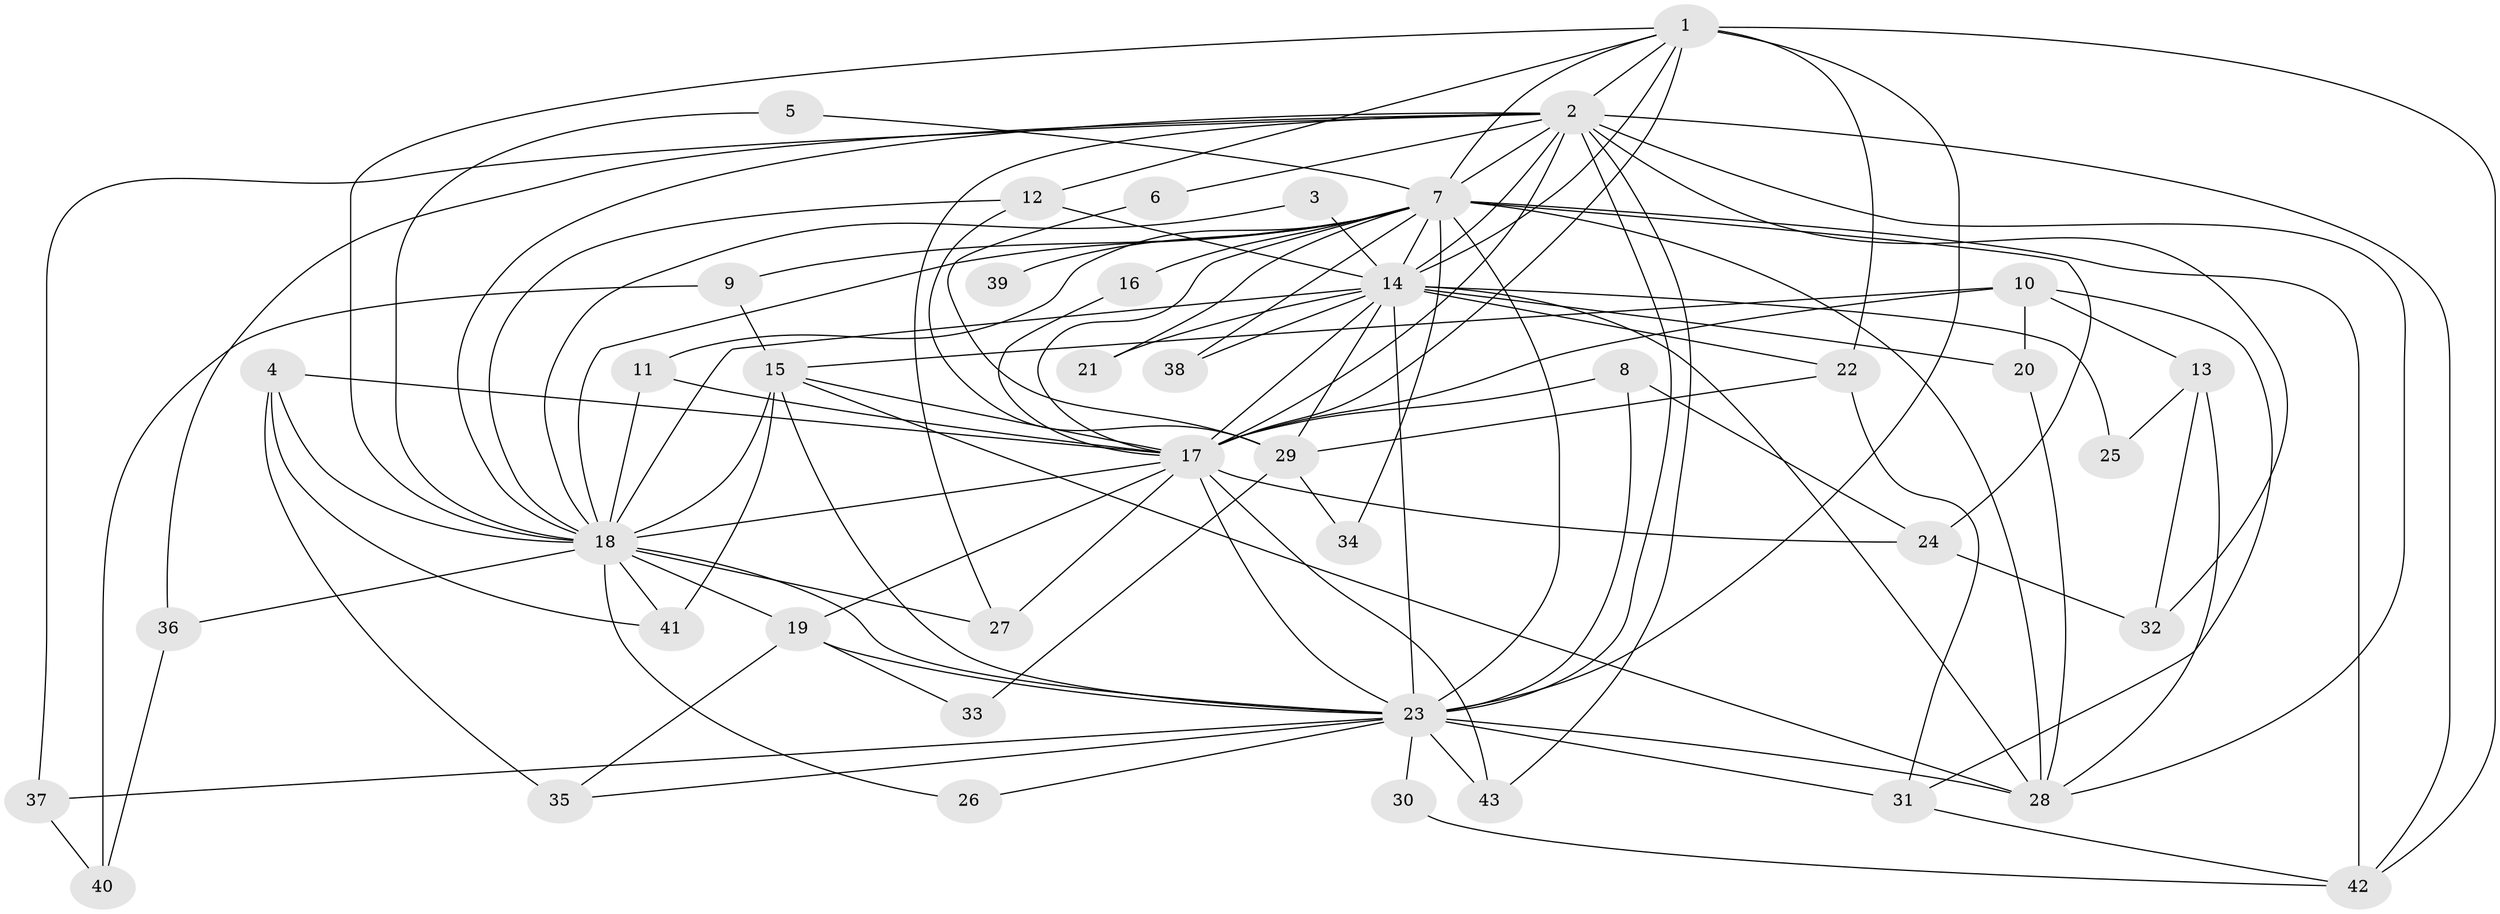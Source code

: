// original degree distribution, {13: 0.023529411764705882, 22: 0.023529411764705882, 25: 0.011764705882352941, 21: 0.011764705882352941, 14: 0.011764705882352941, 11: 0.011764705882352941, 23: 0.011764705882352941, 17: 0.011764705882352941, 6: 0.03529411764705882, 2: 0.5529411764705883, 4: 0.07058823529411765, 7: 0.023529411764705882, 3: 0.15294117647058825, 5: 0.047058823529411764}
// Generated by graph-tools (version 1.1) at 2025/01/03/09/25 03:01:23]
// undirected, 43 vertices, 111 edges
graph export_dot {
graph [start="1"]
  node [color=gray90,style=filled];
  1;
  2;
  3;
  4;
  5;
  6;
  7;
  8;
  9;
  10;
  11;
  12;
  13;
  14;
  15;
  16;
  17;
  18;
  19;
  20;
  21;
  22;
  23;
  24;
  25;
  26;
  27;
  28;
  29;
  30;
  31;
  32;
  33;
  34;
  35;
  36;
  37;
  38;
  39;
  40;
  41;
  42;
  43;
  1 -- 2 [weight=4.0];
  1 -- 7 [weight=3.0];
  1 -- 12 [weight=1.0];
  1 -- 14 [weight=3.0];
  1 -- 17 [weight=3.0];
  1 -- 18 [weight=3.0];
  1 -- 22 [weight=2.0];
  1 -- 23 [weight=4.0];
  1 -- 42 [weight=1.0];
  2 -- 6 [weight=1.0];
  2 -- 7 [weight=3.0];
  2 -- 14 [weight=2.0];
  2 -- 17 [weight=2.0];
  2 -- 18 [weight=2.0];
  2 -- 23 [weight=4.0];
  2 -- 27 [weight=1.0];
  2 -- 28 [weight=1.0];
  2 -- 32 [weight=1.0];
  2 -- 36 [weight=1.0];
  2 -- 37 [weight=1.0];
  2 -- 42 [weight=2.0];
  2 -- 43 [weight=1.0];
  3 -- 14 [weight=1.0];
  3 -- 18 [weight=1.0];
  4 -- 17 [weight=1.0];
  4 -- 18 [weight=1.0];
  4 -- 35 [weight=1.0];
  4 -- 41 [weight=1.0];
  5 -- 7 [weight=1.0];
  5 -- 18 [weight=1.0];
  6 -- 29 [weight=1.0];
  7 -- 9 [weight=1.0];
  7 -- 11 [weight=1.0];
  7 -- 14 [weight=1.0];
  7 -- 16 [weight=1.0];
  7 -- 17 [weight=1.0];
  7 -- 18 [weight=1.0];
  7 -- 21 [weight=1.0];
  7 -- 23 [weight=2.0];
  7 -- 24 [weight=1.0];
  7 -- 28 [weight=1.0];
  7 -- 34 [weight=1.0];
  7 -- 38 [weight=1.0];
  7 -- 39 [weight=1.0];
  7 -- 42 [weight=2.0];
  8 -- 17 [weight=1.0];
  8 -- 23 [weight=1.0];
  8 -- 24 [weight=1.0];
  9 -- 15 [weight=1.0];
  9 -- 40 [weight=1.0];
  10 -- 13 [weight=1.0];
  10 -- 15 [weight=1.0];
  10 -- 17 [weight=1.0];
  10 -- 20 [weight=1.0];
  10 -- 31 [weight=1.0];
  11 -- 17 [weight=1.0];
  11 -- 18 [weight=1.0];
  12 -- 14 [weight=1.0];
  12 -- 18 [weight=1.0];
  12 -- 29 [weight=1.0];
  13 -- 25 [weight=1.0];
  13 -- 28 [weight=1.0];
  13 -- 32 [weight=1.0];
  14 -- 17 [weight=1.0];
  14 -- 18 [weight=1.0];
  14 -- 20 [weight=1.0];
  14 -- 21 [weight=1.0];
  14 -- 22 [weight=2.0];
  14 -- 23 [weight=2.0];
  14 -- 25 [weight=1.0];
  14 -- 28 [weight=1.0];
  14 -- 29 [weight=2.0];
  14 -- 38 [weight=1.0];
  15 -- 17 [weight=1.0];
  15 -- 18 [weight=1.0];
  15 -- 23 [weight=1.0];
  15 -- 28 [weight=1.0];
  15 -- 41 [weight=1.0];
  16 -- 17 [weight=1.0];
  17 -- 18 [weight=1.0];
  17 -- 19 [weight=1.0];
  17 -- 23 [weight=3.0];
  17 -- 24 [weight=1.0];
  17 -- 27 [weight=1.0];
  17 -- 43 [weight=1.0];
  18 -- 19 [weight=1.0];
  18 -- 23 [weight=3.0];
  18 -- 26 [weight=1.0];
  18 -- 27 [weight=1.0];
  18 -- 36 [weight=1.0];
  18 -- 41 [weight=2.0];
  19 -- 23 [weight=1.0];
  19 -- 33 [weight=1.0];
  19 -- 35 [weight=1.0];
  20 -- 28 [weight=1.0];
  22 -- 29 [weight=1.0];
  22 -- 31 [weight=1.0];
  23 -- 26 [weight=1.0];
  23 -- 28 [weight=1.0];
  23 -- 30 [weight=1.0];
  23 -- 31 [weight=1.0];
  23 -- 35 [weight=1.0];
  23 -- 37 [weight=1.0];
  23 -- 43 [weight=2.0];
  24 -- 32 [weight=1.0];
  29 -- 33 [weight=1.0];
  29 -- 34 [weight=1.0];
  30 -- 42 [weight=1.0];
  31 -- 42 [weight=1.0];
  36 -- 40 [weight=1.0];
  37 -- 40 [weight=1.0];
}
